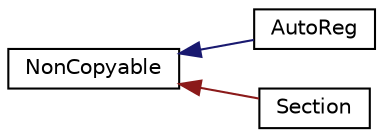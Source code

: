 digraph "Graphical Class Hierarchy"
{
  edge [fontname="Helvetica",fontsize="10",labelfontname="Helvetica",labelfontsize="10"];
  node [fontname="Helvetica",fontsize="10",shape=record];
  rankdir="LR";
  Node1 [label="NonCopyable",height=0.2,width=0.4,color="black", fillcolor="white", style="filled",URL="$classCatch_1_1NonCopyable.html"];
  Node1 -> Node2 [dir="back",color="midnightblue",fontsize="10",style="solid",fontname="Helvetica"];
  Node2 [label="AutoReg",height=0.2,width=0.4,color="black", fillcolor="white", style="filled",URL="$structCatch_1_1AutoReg.html"];
  Node1 -> Node3 [dir="back",color="firebrick4",fontsize="10",style="solid",fontname="Helvetica"];
  Node3 [label="Section",height=0.2,width=0.4,color="black", fillcolor="white", style="filled",URL="$classCatch_1_1Section.html"];
}
